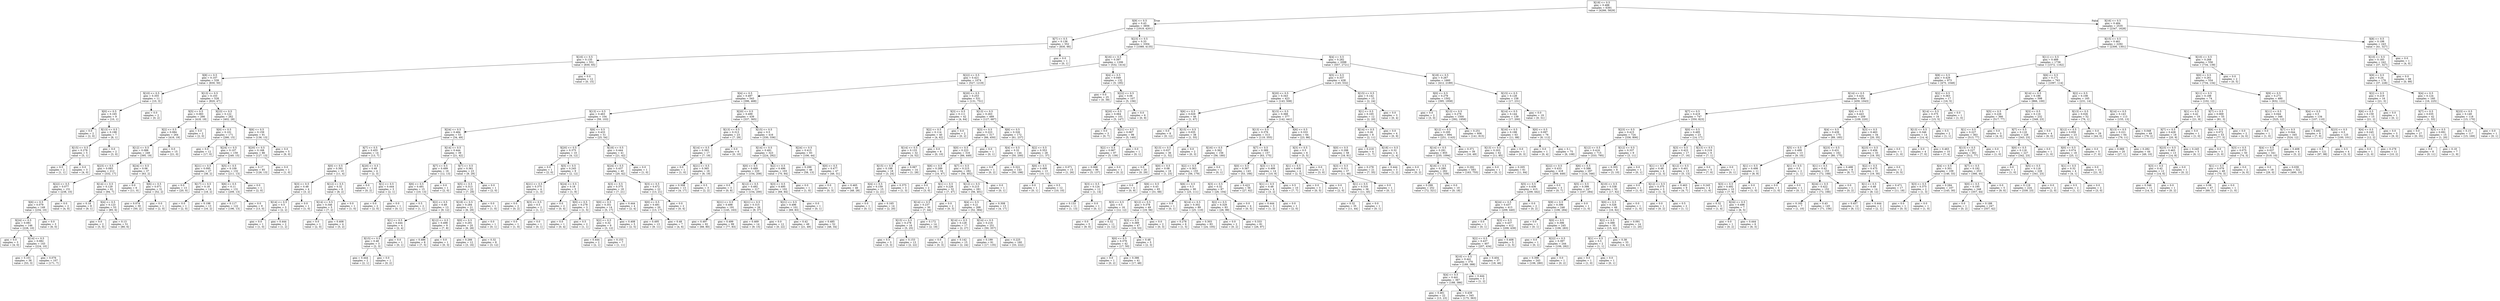 digraph Tree {
node [shape=box] ;
0 [label="X[19] <= 0.5\ngini = 0.488\nsamples = 6391\nvalue = [4266, 5829]"] ;
1 [label="X[9] <= 0.5\ngini = 0.43\nsamples = 3856\nvalue = [1919, 4201]"] ;
0 -> 1 [labeldistance=2.5, labelangle=45, headlabel="True"] ;
2 [label="X[7] <= 0.5\ngini = 0.136\nsamples = 552\nvalue = [830, 66]"] ;
1 -> 2 ;
3 [label="X[16] <= 0.5\ngini = 0.135\nsamples = 551\nvalue = [830, 65]"] ;
2 -> 3 ;
4 [label="X[8] <= 0.5\ngini = 0.107\nsamples = 539\nvalue = [830, 50]"] ;
3 -> 4 ;
5 [label="X[10] <= 0.5\ngini = 0.355\nsamples = 11\nvalue = [10, 3]"] ;
4 -> 5 ;
6 [label="X[0] <= 0.5\ngini = 0.165\nsamples = 9\nvalue = [10, 1]"] ;
5 -> 6 ;
7 [label="gini = 0.0\nsamples = 2\nvalue = [2, 0]"] ;
6 -> 7 ;
8 [label="X[13] <= 0.5\ngini = 0.198\nsamples = 7\nvalue = [8, 1]"] ;
6 -> 8 ;
9 [label="X[15] <= 0.5\ngini = 0.278\nsamples = 5\nvalue = [5, 1]"] ;
8 -> 9 ;
10 [label="gini = 0.5\nsamples = 2\nvalue = [1, 1]"] ;
9 -> 10 ;
11 [label="gini = 0.0\nsamples = 3\nvalue = [4, 0]"] ;
9 -> 11 ;
12 [label="gini = 0.0\nsamples = 2\nvalue = [3, 0]"] ;
8 -> 12 ;
13 [label="gini = 0.0\nsamples = 2\nvalue = [0, 2]"] ;
5 -> 13 ;
14 [label="X[13] <= 0.5\ngini = 0.103\nsamples = 528\nvalue = [820, 47]"] ;
4 -> 14 ;
15 [label="X[5] <= 0.5\ngini = 0.083\nsamples = 266\nvalue = [418, 19]"] ;
14 -> 15 ;
16 [label="X[2] <= 0.5\ngini = 0.084\nsamples = 264\nvalue = [416, 19]"] ;
15 -> 16 ;
17 [label="X[12] <= 0.5\ngini = 0.088\nsamples = 249\nvalue = [395, 19]"] ;
16 -> 17 ;
18 [label="X[23] <= 0.5\ngini = 0.093\nsamples = 212\nvalue = [332, 17]"] ;
17 -> 18 ;
19 [label="X[22] <= 0.5\ngini = 0.077\nsamples = 151\nvalue = [238, 10]"] ;
18 -> 19 ;
20 [label="X[6] <= 0.5\ngini = 0.079\nsamples = 149\nvalue = [234, 10]"] ;
19 -> 20 ;
21 [label="X[24] <= 0.5\ngini = 0.081\nsamples = 146\nvalue = [228, 10]"] ;
20 -> 21 ;
22 [label="gini = 0.0\nsamples = 3\nvalue = [4, 0]"] ;
21 -> 22 ;
23 [label="X[14] <= 0.5\ngini = 0.082\nsamples = 143\nvalue = [224, 10]"] ;
21 -> 23 ;
24 [label="gini = 0.101\nsamples = 36\nvalue = [53, 3]"] ;
23 -> 24 ;
25 [label="gini = 0.076\nsamples = 107\nvalue = [171, 7]"] ;
23 -> 25 ;
26 [label="gini = 0.0\nsamples = 3\nvalue = [6, 0]"] ;
20 -> 26 ;
27 [label="gini = 0.0\nsamples = 2\nvalue = [4, 0]"] ;
19 -> 27 ;
28 [label="X[14] <= 0.5\ngini = 0.129\nsamples = 61\nvalue = [94, 7]"] ;
18 -> 28 ;
29 [label="gini = 0.18\nsamples = 8\nvalue = [9, 1]"] ;
28 -> 29 ;
30 [label="X[4] <= 0.5\ngini = 0.123\nsamples = 53\nvalue = [85, 6]"] ;
28 -> 30 ;
31 [label="gini = 0.0\nsamples = 2\nvalue = [5, 0]"] ;
30 -> 31 ;
32 [label="gini = 0.13\nsamples = 51\nvalue = [80, 6]"] ;
30 -> 32 ;
33 [label="X[24] <= 0.5\ngini = 0.06\nsamples = 37\nvalue = [63, 2]"] ;
17 -> 33 ;
34 [label="gini = 0.0\nsamples = 6\nvalue = [11, 0]"] ;
33 -> 34 ;
35 [label="X[6] <= 0.5\ngini = 0.071\nsamples = 31\nvalue = [52, 2]"] ;
33 -> 35 ;
36 [label="gini = 0.074\nsamples = 30\nvalue = [50, 2]"] ;
35 -> 36 ;
37 [label="gini = 0.0\nsamples = 1\nvalue = [2, 0]"] ;
35 -> 37 ;
38 [label="gini = 0.0\nsamples = 15\nvalue = [21, 0]"] ;
16 -> 38 ;
39 [label="gini = 0.0\nsamples = 2\nvalue = [2, 0]"] ;
15 -> 39 ;
40 [label="X[23] <= 0.5\ngini = 0.122\nsamples = 262\nvalue = [402, 28]"] ;
14 -> 40 ;
41 [label="X[0] <= 0.5\ngini = 0.101\nsamples = 171\nvalue = [266, 15]"] ;
40 -> 41 ;
42 [label="gini = 0.0\nsamples = 12\nvalue = [17, 0]"] ;
41 -> 42 ;
43 [label="X[24] <= 0.5\ngini = 0.107\nsamples = 159\nvalue = [249, 15]"] ;
41 -> 43 ;
44 [label="X[21] <= 0.5\ngini = 0.095\nsamples = 27\nvalue = [38, 2]"] ;
43 -> 44 ;
45 [label="gini = 0.0\nsamples = 13\nvalue = [20, 0]"] ;
44 -> 45 ;
46 [label="X[17] <= 0.5\ngini = 0.18\nsamples = 14\nvalue = [18, 2]"] ;
44 -> 46 ;
47 [label="gini = 0.0\nsamples = 1\nvalue = [2, 0]"] ;
46 -> 47 ;
48 [label="gini = 0.198\nsamples = 13\nvalue = [16, 2]"] ;
46 -> 48 ;
49 [label="X[5] <= 0.5\ngini = 0.109\nsamples = 132\nvalue = [211, 13]"] ;
43 -> 49 ;
50 [label="X[6] <= 0.5\ngini = 0.11\nsamples = 131\nvalue = [209, 13]"] ;
49 -> 50 ;
51 [label="gini = 0.117\nsamples = 122\nvalue = [196, 13]"] ;
50 -> 51 ;
52 [label="gini = 0.0\nsamples = 9\nvalue = [13, 0]"] ;
50 -> 52 ;
53 [label="gini = 0.0\nsamples = 1\nvalue = [2, 0]"] ;
49 -> 53 ;
54 [label="X[6] <= 0.5\ngini = 0.159\nsamples = 91\nvalue = [136, 13]"] ;
40 -> 54 ;
55 [label="X[20] <= 0.5\ngini = 0.168\nsamples = 86\nvalue = [127, 13]"] ;
54 -> 55 ;
56 [label="gini = 0.17\nsamples = 85\nvalue = [126, 13]"] ;
55 -> 56 ;
57 [label="gini = 0.0\nsamples = 1\nvalue = [1, 0]"] ;
55 -> 57 ;
58 [label="gini = 0.0\nsamples = 5\nvalue = [9, 0]"] ;
54 -> 58 ;
59 [label="gini = 0.0\nsamples = 12\nvalue = [0, 15]"] ;
3 -> 59 ;
60 [label="gini = 0.0\nsamples = 1\nvalue = [0, 1]"] ;
2 -> 60 ;
61 [label="X[23] <= 0.5\ngini = 0.33\nsamples = 3304\nvalue = [1089, 4135]"] ;
1 -> 61 ;
62 [label="X[16] <= 0.5\ngini = 0.397\nsamples = 1206\nvalue = [532, 1414]"] ;
61 -> 62 ;
63 [label="X[22] <= 0.5\ngini = 0.421\nsamples = 1074\nvalue = [527, 1219]"] ;
62 -> 63 ;
64 [label="X[4] <= 0.5\ngini = 0.497\nsamples = 543\nvalue = [396, 468]"] ;
63 -> 64 ;
65 [label="X[13] <= 0.5\ngini = 0.463\nsamples = 104\nvalue = [59, 103]"] ;
64 -> 65 ;
66 [label="X[24] <= 0.5\ngini = 0.484\nsamples = 53\nvalue = [34, 49]"] ;
65 -> 66 ;
67 [label="X[7] <= 0.5\ngini = 0.455\nsamples = 14\nvalue = [13, 7]"] ;
66 -> 67 ;
68 [label="X[0] <= 0.5\ngini = 0.391\nsamples = 10\nvalue = [11, 4]"] ;
67 -> 68 ;
69 [label="X[3] <= 0.5\ngini = 0.48\nsamples = 4\nvalue = [3, 2]"] ;
68 -> 69 ;
70 [label="X[14] <= 0.5\ngini = 0.5\nsamples = 3\nvalue = [2, 2]"] ;
69 -> 70 ;
71 [label="gini = 0.0\nsamples = 1\nvalue = [1, 0]"] ;
70 -> 71 ;
72 [label="gini = 0.444\nsamples = 2\nvalue = [1, 2]"] ;
70 -> 72 ;
73 [label="gini = 0.0\nsamples = 1\nvalue = [1, 0]"] ;
69 -> 73 ;
74 [label="X[12] <= 0.5\ngini = 0.32\nsamples = 6\nvalue = [8, 2]"] ;
68 -> 74 ;
75 [label="X[14] <= 0.5\ngini = 0.346\nsamples = 5\nvalue = [7, 2]"] ;
74 -> 75 ;
76 [label="gini = 0.0\nsamples = 1\nvalue = [2, 0]"] ;
75 -> 76 ;
77 [label="gini = 0.408\nsamples = 4\nvalue = [5, 2]"] ;
75 -> 77 ;
78 [label="gini = 0.0\nsamples = 1\nvalue = [1, 0]"] ;
74 -> 78 ;
79 [label="X[20] <= 0.5\ngini = 0.48\nsamples = 4\nvalue = [2, 3]"] ;
67 -> 79 ;
80 [label="gini = 0.0\nsamples = 1\nvalue = [0, 2]"] ;
79 -> 80 ;
81 [label="X[1] <= 0.5\ngini = 0.444\nsamples = 3\nvalue = [2, 1]"] ;
79 -> 81 ;
82 [label="gini = 0.0\nsamples = 2\nvalue = [2, 0]"] ;
81 -> 82 ;
83 [label="gini = 0.0\nsamples = 1\nvalue = [0, 1]"] ;
81 -> 83 ;
84 [label="X[14] <= 0.5\ngini = 0.444\nsamples = 39\nvalue = [21, 42]"] ;
66 -> 84 ;
85 [label="X[7] <= 0.5\ngini = 0.499\nsamples = 16\nvalue = [12, 13]"] ;
84 -> 85 ;
86 [label="X[6] <= 0.5\ngini = 0.491\nsamples = 15\nvalue = [10, 13]"] ;
85 -> 86 ;
87 [label="gini = 0.5\nsamples = 2\nvalue = [1, 1]"] ;
86 -> 87 ;
88 [label="X[2] <= 0.5\ngini = 0.49\nsamples = 13\nvalue = [9, 12]"] ;
86 -> 88 ;
89 [label="X[1] <= 0.5\ngini = 0.444\nsamples = 4\nvalue = [2, 4]"] ;
88 -> 89 ;
90 [label="X[15] <= 0.5\ngini = 0.48\nsamples = 3\nvalue = [2, 3]"] ;
89 -> 90 ;
91 [label="gini = 0.444\nsamples = 2\nvalue = [2, 1]"] ;
90 -> 91 ;
92 [label="gini = 0.0\nsamples = 1\nvalue = [0, 2]"] ;
90 -> 92 ;
93 [label="gini = 0.0\nsamples = 1\nvalue = [0, 1]"] ;
89 -> 93 ;
94 [label="X[12] <= 0.5\ngini = 0.498\nsamples = 9\nvalue = [7, 8]"] ;
88 -> 94 ;
95 [label="gini = 0.486\nsamples = 8\nvalue = [7, 5]"] ;
94 -> 95 ;
96 [label="gini = 0.0\nsamples = 1\nvalue = [0, 3]"] ;
94 -> 96 ;
97 [label="gini = 0.0\nsamples = 1\nvalue = [2, 0]"] ;
85 -> 97 ;
98 [label="X[7] <= 0.5\ngini = 0.361\nsamples = 23\nvalue = [9, 29]"] ;
84 -> 98 ;
99 [label="X[5] <= 0.5\ngini = 0.313\nsamples = 22\nvalue = [7, 29]"] ;
98 -> 99 ;
100 [label="X[18] <= 0.5\ngini = 0.284\nsamples = 21\nvalue = [6, 29]"] ;
99 -> 100 ;
101 [label="X[0] <= 0.5\ngini = 0.291\nsamples = 20\nvalue = [6, 28]"] ;
100 -> 101 ;
102 [label="gini = 0.266\nsamples = 12\nvalue = [3, 16]"] ;
101 -> 102 ;
103 [label="gini = 0.32\nsamples = 8\nvalue = [3, 12]"] ;
101 -> 103 ;
104 [label="gini = 0.0\nsamples = 1\nvalue = [0, 1]"] ;
100 -> 104 ;
105 [label="gini = 0.0\nsamples = 1\nvalue = [1, 0]"] ;
99 -> 105 ;
106 [label="gini = 0.0\nsamples = 1\nvalue = [2, 0]"] ;
98 -> 106 ;
107 [label="X[6] <= 0.5\ngini = 0.433\nsamples = 51\nvalue = [25, 54]"] ;
65 -> 107 ;
108 [label="X[20] <= 0.5\ngini = 0.375\nsamples = 10\nvalue = [4, 12]"] ;
107 -> 108 ;
109 [label="gini = 0.0\nsamples = 1\nvalue = [2, 0]"] ;
108 -> 109 ;
110 [label="X[5] <= 0.5\ngini = 0.245\nsamples = 9\nvalue = [2, 12]"] ;
108 -> 110 ;
111 [label="X[21] <= 0.5\ngini = 0.375\nsamples = 4\nvalue = [1, 3]"] ;
110 -> 111 ;
112 [label="gini = 0.0\nsamples = 2\nvalue = [0, 2]"] ;
111 -> 112 ;
113 [label="X[3] <= 0.5\ngini = 0.5\nsamples = 2\nvalue = [1, 1]"] ;
111 -> 113 ;
114 [label="gini = 0.0\nsamples = 1\nvalue = [1, 0]"] ;
113 -> 114 ;
115 [label="gini = 0.0\nsamples = 1\nvalue = [0, 1]"] ;
113 -> 115 ;
116 [label="X[24] <= 0.5\ngini = 0.18\nsamples = 5\nvalue = [1, 9]"] ;
110 -> 116 ;
117 [label="gini = 0.0\nsamples = 2\nvalue = [0, 4]"] ;
116 -> 117 ;
118 [label="X[0] <= 0.5\ngini = 0.278\nsamples = 3\nvalue = [1, 5]"] ;
116 -> 118 ;
119 [label="gini = 0.0\nsamples = 1\nvalue = [0, 4]"] ;
118 -> 119 ;
120 [label="gini = 0.5\nsamples = 2\nvalue = [1, 1]"] ;
118 -> 120 ;
121 [label="X[18] <= 0.5\ngini = 0.444\nsamples = 41\nvalue = [21, 42]"] ;
107 -> 121 ;
122 [label="X[24] <= 0.5\ngini = 0.437\nsamples = 40\nvalue = [20, 42]"] ;
121 -> 122 ;
123 [label="X[3] <= 0.5\ngini = 0.375\nsamples = 18\nvalue = [7, 21]"] ;
122 -> 123 ;
124 [label="X[0] <= 0.5\ngini = 0.351\nsamples = 14\nvalue = [5, 17]"] ;
123 -> 124 ;
125 [label="X[2] <= 0.5\ngini = 0.32\nsamples = 9\nvalue = [3, 12]"] ;
124 -> 125 ;
126 [label="gini = 0.444\nsamples = 2\nvalue = [2, 1]"] ;
125 -> 126 ;
127 [label="gini = 0.153\nsamples = 7\nvalue = [1, 11]"] ;
125 -> 127 ;
128 [label="gini = 0.408\nsamples = 5\nvalue = [2, 5]"] ;
124 -> 128 ;
129 [label="gini = 0.444\nsamples = 4\nvalue = [2, 4]"] ;
123 -> 129 ;
130 [label="X[3] <= 0.5\ngini = 0.472\nsamples = 22\nvalue = [13, 21]"] ;
122 -> 130 ;
131 [label="X[0] <= 0.5\ngini = 0.491\nsamples = 20\nvalue = [13, 17]"] ;
130 -> 131 ;
132 [label="gini = 0.495\nsamples = 13\nvalue = [9, 11]"] ;
131 -> 132 ;
133 [label="gini = 0.48\nsamples = 7\nvalue = [4, 6]"] ;
131 -> 133 ;
134 [label="gini = 0.0\nsamples = 2\nvalue = [0, 4]"] ;
130 -> 134 ;
135 [label="gini = 0.0\nsamples = 1\nvalue = [1, 0]"] ;
121 -> 135 ;
136 [label="X[20] <= 0.5\ngini = 0.499\nsamples = 439\nvalue = [337, 365]"] ;
64 -> 136 ;
137 [label="X[13] <= 0.5\ngini = 0.313\nsamples = 23\nvalue = [7, 29]"] ;
136 -> 137 ;
138 [label="X[14] <= 0.5\ngini = 0.393\nsamples = 17\nvalue = [7, 19]"] ;
137 -> 138 ;
139 [label="gini = 0.0\nsamples = 1\nvalue = [1, 0]"] ;
138 -> 139 ;
140 [label="X[21] <= 0.5\ngini = 0.365\nsamples = 16\nvalue = [6, 19]"] ;
138 -> 140 ;
141 [label="gini = 0.308\nsamples = 13\nvalue = [4, 17]"] ;
140 -> 141 ;
142 [label="gini = 0.5\nsamples = 3\nvalue = [2, 2]"] ;
140 -> 142 ;
143 [label="gini = 0.0\nsamples = 6\nvalue = [0, 10]"] ;
137 -> 143 ;
144 [label="X[15] <= 0.5\ngini = 0.5\nsamples = 416\nvalue = [330, 336]"] ;
136 -> 144 ;
145 [label="X[14] <= 0.5\ngini = 0.491\nsamples = 323\nvalue = [224, 292]"] ;
144 -> 145 ;
146 [label="X[0] <= 0.5\ngini = 0.489\nsamples = 220\nvalue = [154, 208]"] ;
145 -> 146 ;
147 [label="gini = 0.0\nsamples = 3\nvalue = [0, 8]"] ;
146 -> 147 ;
148 [label="X[12] <= 0.5\ngini = 0.492\nsamples = 217\nvalue = [154, 200]"] ;
146 -> 148 ;
149 [label="X[21] <= 0.5\ngini = 0.498\nsamples = 191\nvalue = [145, 163]"] ;
148 -> 149 ;
150 [label="gini = 0.497\nsamples = 92\nvalue = [68, 80]"] ;
149 -> 150 ;
151 [label="gini = 0.499\nsamples = 99\nvalue = [77, 83]"] ;
149 -> 151 ;
152 [label="X[21] <= 0.5\ngini = 0.315\nsamples = 26\nvalue = [9, 37]"] ;
148 -> 152 ;
153 [label="gini = 0.469\nsamples = 14\nvalue = [9, 15]"] ;
152 -> 153 ;
154 [label="gini = 0.0\nsamples = 12\nvalue = [0, 22]"] ;
152 -> 154 ;
155 [label="X[2] <= 0.5\ngini = 0.496\nsamples = 103\nvalue = [70, 84]"] ;
145 -> 155 ;
156 [label="X[3] <= 0.5\ngini = 0.495\nsamples = 102\nvalue = [69, 84]"] ;
155 -> 156 ;
157 [label="X[21] <= 0.5\ngini = 0.496\nsamples = 101\nvalue = [69, 83]"] ;
156 -> 157 ;
158 [label="gini = 0.42\nsamples = 49\nvalue = [21, 49]"] ;
157 -> 158 ;
159 [label="gini = 0.485\nsamples = 52\nvalue = [48, 34]"] ;
157 -> 159 ;
160 [label="gini = 0.0\nsamples = 1\nvalue = [0, 1]"] ;
156 -> 160 ;
161 [label="gini = 0.0\nsamples = 1\nvalue = [1, 0]"] ;
155 -> 161 ;
162 [label="X[24] <= 0.5\ngini = 0.415\nsamples = 93\nvalue = [106, 44]"] ;
144 -> 162 ;
163 [label="gini = 0.299\nsamples = 46\nvalue = [58, 13]"] ;
162 -> 163 ;
164 [label="X[0] <= 0.5\ngini = 0.477\nsamples = 47\nvalue = [48, 31]"] ;
162 -> 164 ;
165 [label="gini = 0.0\nsamples = 1\nvalue = [0, 3]"] ;
164 -> 165 ;
166 [label="gini = 0.465\nsamples = 46\nvalue = [48, 28]"] ;
164 -> 166 ;
167 [label="X[20] <= 0.5\ngini = 0.253\nsamples = 531\nvalue = [131, 751]"] ;
63 -> 167 ;
168 [label="X[3] <= 0.5\ngini = 0.111\nsamples = 42\nvalue = [4, 64]"] ;
167 -> 168 ;
169 [label="X[2] <= 0.5\ngini = 0.114\nsamples = 40\nvalue = [4, 62]"] ;
168 -> 169 ;
170 [label="X[14] <= 0.5\ngini = 0.133\nsamples = 32\nvalue = [4, 52]"] ;
169 -> 170 ;
171 [label="X[15] <= 0.5\ngini = 0.198\nsamples = 18\nvalue = [3, 24]"] ;
170 -> 171 ;
172 [label="X[4] <= 0.5\ngini = 0.159\nsamples = 15\nvalue = [2, 21]"] ;
171 -> 172 ;
173 [label="gini = 0.0\nsamples = 1\nvalue = [0, 1]"] ;
172 -> 173 ;
174 [label="gini = 0.165\nsamples = 14\nvalue = [2, 20]"] ;
172 -> 174 ;
175 [label="gini = 0.375\nsamples = 3\nvalue = [1, 3]"] ;
171 -> 175 ;
176 [label="gini = 0.067\nsamples = 14\nvalue = [1, 28]"] ;
170 -> 176 ;
177 [label="gini = 0.0\nsamples = 8\nvalue = [0, 10]"] ;
169 -> 177 ;
178 [label="gini = 0.0\nsamples = 2\nvalue = [0, 2]"] ;
168 -> 178 ;
179 [label="X[13] <= 0.5\ngini = 0.263\nsamples = 489\nvalue = [127, 687]"] ;
167 -> 179 ;
180 [label="X[3] <= 0.5\ngini = 0.223\nsamples = 317\nvalue = [66, 450]"] ;
179 -> 180 ;
181 [label="X[0] <= 0.5\ngini = 0.223\nsamples = 316\nvalue = [66, 449]"] ;
180 -> 181 ;
182 [label="X[6] <= 0.5\ngini = 0.289\nsamples = 34\nvalue = [10, 47]"] ;
181 -> 182 ;
183 [label="gini = 0.0\nsamples = 2\nvalue = [3, 0]"] ;
182 -> 183 ;
184 [label="X[1] <= 0.5\ngini = 0.226\nsamples = 32\nvalue = [7, 47]"] ;
182 -> 184 ;
185 [label="X[14] <= 0.5\ngini = 0.237\nsamples = 30\nvalue = [7, 44]"] ;
184 -> 185 ;
186 [label="X[15] <= 0.5\ngini = 0.278\nsamples = 16\nvalue = [5, 25]"] ;
185 -> 186 ;
187 [label="gini = 0.5\nsamples = 3\nvalue = [3, 3]"] ;
186 -> 187 ;
188 [label="gini = 0.153\nsamples = 13\nvalue = [2, 22]"] ;
186 -> 188 ;
189 [label="gini = 0.172\nsamples = 14\nvalue = [2, 19]"] ;
185 -> 189 ;
190 [label="gini = 0.0\nsamples = 2\nvalue = [0, 3]"] ;
184 -> 190 ;
191 [label="X[7] <= 0.5\ngini = 0.215\nsamples = 282\nvalue = [56, 402]"] ;
181 -> 191 ;
192 [label="X[12] <= 0.5\ngini = 0.215\nsamples = 281\nvalue = [56, 401]"] ;
191 -> 192 ;
193 [label="X[4] <= 0.5\ngini = 0.21\nsamples = 268\nvalue = [52, 384]"] ;
192 -> 193 ;
194 [label="X[14] <= 0.5\ngini = 0.128\nsamples = 17\nvalue = [2, 27]"] ;
193 -> 194 ;
195 [label="gini = 0.0\nsamples = 2\nvalue = [0, 3]"] ;
194 -> 195 ;
196 [label="gini = 0.142\nsamples = 15\nvalue = [2, 24]"] ;
194 -> 196 ;
197 [label="X[14] <= 0.5\ngini = 0.216\nsamples = 251\nvalue = [50, 357]"] ;
193 -> 197 ;
198 [label="gini = 0.199\nsamples = 91\nvalue = [17, 135]"] ;
197 -> 198 ;
199 [label="gini = 0.225\nsamples = 160\nvalue = [33, 222]"] ;
197 -> 199 ;
200 [label="gini = 0.308\nsamples = 13\nvalue = [4, 17]"] ;
192 -> 200 ;
201 [label="gini = 0.0\nsamples = 1\nvalue = [0, 1]"] ;
191 -> 201 ;
202 [label="gini = 0.0\nsamples = 1\nvalue = [0, 1]"] ;
180 -> 202 ;
203 [label="X[6] <= 0.5\ngini = 0.326\nsamples = 172\nvalue = [61, 237]"] ;
179 -> 203 ;
204 [label="X[4] <= 0.5\ngini = 0.32\nsamples = 144\nvalue = [50, 200]"] ;
203 -> 204 ;
205 [label="gini = 0.0\nsamples = 1\nvalue = [0, 2]"] ;
204 -> 205 ;
206 [label="gini = 0.322\nsamples = 143\nvalue = [50, 198]"] ;
204 -> 206 ;
207 [label="X[2] <= 0.5\ngini = 0.353\nsamples = 28\nvalue = [11, 37]"] ;
203 -> 207 ;
208 [label="X[0] <= 0.5\ngini = 0.499\nsamples = 13\nvalue = [10, 11]"] ;
207 -> 208 ;
209 [label="gini = 0.0\nsamples = 1\nvalue = [0, 1]"] ;
208 -> 209 ;
210 [label="gini = 0.5\nsamples = 12\nvalue = [10, 10]"] ;
208 -> 210 ;
211 [label="gini = 0.071\nsamples = 15\nvalue = [1, 26]"] ;
207 -> 211 ;
212 [label="X[4] <= 0.5\ngini = 0.049\nsamples = 132\nvalue = [5, 195]"] ;
62 -> 212 ;
213 [label="gini = 0.0\nsamples = 25\nvalue = [0, 39]"] ;
212 -> 213 ;
214 [label="X[22] <= 0.5\ngini = 0.06\nsamples = 107\nvalue = [5, 156]"] ;
212 -> 214 ;
215 [label="X[20] <= 0.5\ngini = 0.064\nsamples = 101\nvalue = [5, 147]"] ;
214 -> 215 ;
216 [label="gini = 0.0\nsamples = 3\nvalue = [0, 7]"] ;
215 -> 216 ;
217 [label="X[21] <= 0.5\ngini = 0.067\nsamples = 98\nvalue = [5, 140]"] ;
215 -> 217 ;
218 [label="X[2] <= 0.5\ngini = 0.067\nsamples = 97\nvalue = [5, 139]"] ;
217 -> 218 ;
219 [label="gini = 0.068\nsamples = 96\nvalue = [5, 137]"] ;
218 -> 219 ;
220 [label="gini = 0.0\nsamples = 1\nvalue = [0, 2]"] ;
218 -> 220 ;
221 [label="gini = 0.0\nsamples = 1\nvalue = [0, 1]"] ;
217 -> 221 ;
222 [label="gini = 0.0\nsamples = 6\nvalue = [0, 9]"] ;
214 -> 222 ;
223 [label="X[4] <= 0.5\ngini = 0.282\nsamples = 2098\nvalue = [557, 2721]"] ;
61 -> 223 ;
224 [label="X[5] <= 0.5\ngini = 0.337\nsamples = 438\nvalue = [145, 532]"] ;
223 -> 224 ;
225 [label="X[20] <= 0.5\ngini = 0.343\nsamples = 423\nvalue = [143, 508]"] ;
224 -> 225 ;
226 [label="X[6] <= 0.5\ngini = 0.029\nsamples = 46\nvalue = [1, 67]"] ;
225 -> 226 ;
227 [label="gini = 0.0\nsamples = 8\nvalue = [0, 12]"] ;
226 -> 227 ;
228 [label="X[15] <= 0.5\ngini = 0.035\nsamples = 38\nvalue = [1, 55]"] ;
226 -> 228 ;
229 [label="X[13] <= 0.5\ngini = 0.037\nsamples = 36\nvalue = [1, 52]"] ;
228 -> 229 ;
230 [label="gini = 0.0\nsamples = 20\nvalue = [0, 29]"] ;
229 -> 230 ;
231 [label="X[0] <= 0.5\ngini = 0.08\nsamples = 16\nvalue = [1, 23]"] ;
229 -> 231 ;
232 [label="X[3] <= 0.5\ngini = 0.124\nsamples = 12\nvalue = [1, 14]"] ;
231 -> 232 ;
233 [label="gini = 0.133\nsamples = 11\nvalue = [1, 13]"] ;
232 -> 233 ;
234 [label="gini = 0.0\nsamples = 1\nvalue = [0, 1]"] ;
232 -> 234 ;
235 [label="gini = 0.0\nsamples = 4\nvalue = [0, 9]"] ;
231 -> 235 ;
236 [label="gini = 0.0\nsamples = 2\nvalue = [0, 3]"] ;
228 -> 236 ;
237 [label="X[15] <= 0.5\ngini = 0.368\nsamples = 377\nvalue = [142, 441]"] ;
225 -> 237 ;
238 [label="X[13] <= 0.5\ngini = 0.376\nsamples = 313\nvalue = [119, 355]"] ;
237 -> 238 ;
239 [label="X[16] <= 0.5\ngini = 0.362\nsamples = 156\nvalue = [56, 180]"] ;
238 -> 239 ;
240 [label="X[2] <= 0.5\ngini = 0.363\nsamples = 155\nvalue = [56, 179]"] ;
239 -> 240 ;
241 [label="X[6] <= 0.5\ngini = 0.43\nsamples = 65\nvalue = [31, 68]"] ;
240 -> 241 ;
242 [label="X[3] <= 0.5\ngini = 0.5\nsamples = 16\nvalue = [12, 12]"] ;
241 -> 242 ;
243 [label="gini = 0.0\nsamples = 5\nvalue = [9, 0]"] ;
242 -> 243 ;
244 [label="gini = 0.32\nsamples = 11\nvalue = [3, 12]"] ;
242 -> 244 ;
245 [label="X[12] <= 0.5\ngini = 0.378\nsamples = 49\nvalue = [19, 56]"] ;
241 -> 245 ;
246 [label="X[3] <= 0.5\ngini = 0.389\nsamples = 47\nvalue = [19, 53]"] ;
245 -> 246 ;
247 [label="X[0] <= 0.5\ngini = 0.379\nsamples = 42\nvalue = [17, 50]"] ;
246 -> 247 ;
248 [label="gini = 0.0\nsamples = 1\nvalue = [0, 2]"] ;
247 -> 248 ;
249 [label="gini = 0.386\nsamples = 41\nvalue = [17, 48]"] ;
247 -> 249 ;
250 [label="gini = 0.48\nsamples = 5\nvalue = [2, 3]"] ;
246 -> 250 ;
251 [label="gini = 0.0\nsamples = 2\nvalue = [0, 3]"] ;
245 -> 251 ;
252 [label="X[6] <= 0.5\ngini = 0.3\nsamples = 90\nvalue = [25, 111]"] ;
240 -> 252 ;
253 [label="gini = 0.0\nsamples = 1\nvalue = [0, 1]"] ;
252 -> 253 ;
254 [label="X[14] <= 0.5\ngini = 0.302\nsamples = 89\nvalue = [25, 110]"] ;
252 -> 254 ;
255 [label="gini = 0.278\nsamples = 6\nvalue = [1, 5]"] ;
254 -> 255 ;
256 [label="gini = 0.303\nsamples = 83\nvalue = [24, 105]"] ;
254 -> 256 ;
257 [label="gini = 0.0\nsamples = 1\nvalue = [0, 1]"] ;
239 -> 257 ;
258 [label="X[7] <= 0.5\ngini = 0.389\nsamples = 157\nvalue = [63, 175]"] ;
238 -> 258 ;
259 [label="X[0] <= 0.5\ngini = 0.367\nsamples = 143\nvalue = [53, 166]"] ;
258 -> 259 ;
260 [label="X[3] <= 0.5\ngini = 0.32\nsamples = 87\nvalue = [26, 104]"] ;
259 -> 260 ;
261 [label="X[2] <= 0.5\ngini = 0.329\nsamples = 83\nvalue = [26, 99]"] ;
260 -> 261 ;
262 [label="gini = 0.0\nsamples = 2\nvalue = [0, 2]"] ;
261 -> 262 ;
263 [label="gini = 0.333\nsamples = 81\nvalue = [26, 97]"] ;
261 -> 263 ;
264 [label="gini = 0.0\nsamples = 4\nvalue = [0, 5]"] ;
260 -> 264 ;
265 [label="gini = 0.423\nsamples = 56\nvalue = [27, 62]"] ;
259 -> 265 ;
266 [label="X[3] <= 0.5\ngini = 0.499\nsamples = 14\nvalue = [10, 9]"] ;
258 -> 266 ;
267 [label="X[1] <= 0.5\ngini = 0.48\nsamples = 4\nvalue = [3, 2]"] ;
266 -> 267 ;
268 [label="gini = 0.444\nsamples = 3\nvalue = [1, 2]"] ;
267 -> 268 ;
269 [label="gini = 0.0\nsamples = 1\nvalue = [2, 0]"] ;
267 -> 269 ;
270 [label="gini = 0.5\nsamples = 10\nvalue = [7, 7]"] ;
266 -> 270 ;
271 [label="X[6] <= 0.5\ngini = 0.333\nsamples = 64\nvalue = [23, 86]"] ;
237 -> 271 ;
272 [label="X[3] <= 0.5\ngini = 0.5\nsamples = 6\nvalue = [5, 5]"] ;
271 -> 272 ;
273 [label="X[1] <= 0.5\ngini = 0.408\nsamples = 4\nvalue = [2, 5]"] ;
272 -> 273 ;
274 [label="gini = 0.0\nsamples = 3\nvalue = [0, 5]"] ;
273 -> 274 ;
275 [label="gini = 0.0\nsamples = 1\nvalue = [2, 0]"] ;
273 -> 275 ;
276 [label="gini = 0.0\nsamples = 2\nvalue = [3, 0]"] ;
272 -> 276 ;
277 [label="X[0] <= 0.5\ngini = 0.298\nsamples = 58\nvalue = [18, 81]"] ;
271 -> 277 ;
278 [label="X[3] <= 0.5\ngini = 0.311\nsamples = 37\nvalue = [11, 46]"] ;
277 -> 278 ;
279 [label="X[1] <= 0.5\ngini = 0.316\nsamples = 36\nvalue = [11, 45]"] ;
278 -> 279 ;
280 [label="gini = 0.32\nsamples = 35\nvalue = [11, 44]"] ;
279 -> 280 ;
281 [label="gini = 0.0\nsamples = 1\nvalue = [0, 1]"] ;
279 -> 281 ;
282 [label="gini = 0.0\nsamples = 1\nvalue = [0, 1]"] ;
278 -> 282 ;
283 [label="gini = 0.278\nsamples = 21\nvalue = [7, 35]"] ;
277 -> 283 ;
284 [label="X[15] <= 0.5\ngini = 0.142\nsamples = 15\nvalue = [2, 24]"] ;
224 -> 284 ;
285 [label="X[1] <= 0.5\ngini = 0.165\nsamples = 12\nvalue = [2, 20]"] ;
284 -> 285 ;
286 [label="X[14] <= 0.5\ngini = 0.26\nsamples = 8\nvalue = [2, 11]"] ;
285 -> 286 ;
287 [label="gini = 0.219\nsamples = 4\nvalue = [1, 7]"] ;
286 -> 287 ;
288 [label="X[18] <= 0.5\ngini = 0.32\nsamples = 4\nvalue = [1, 4]"] ;
286 -> 288 ;
289 [label="gini = 0.444\nsamples = 3\nvalue = [1, 2]"] ;
288 -> 289 ;
290 [label="gini = 0.0\nsamples = 1\nvalue = [0, 2]"] ;
288 -> 290 ;
291 [label="gini = 0.0\nsamples = 4\nvalue = [0, 9]"] ;
285 -> 291 ;
292 [label="gini = 0.0\nsamples = 3\nvalue = [0, 4]"] ;
284 -> 292 ;
293 [label="X[18] <= 0.5\ngini = 0.267\nsamples = 1660\nvalue = [412, 2189]"] ;
223 -> 293 ;
294 [label="X[0] <= 0.5\ngini = 0.279\nsamples = 1502\nvalue = [395, 1958]"] ;
293 -> 294 ;
295 [label="gini = 0.0\nsamples = 2\nvalue = [3, 0]"] ;
294 -> 295 ;
296 [label="X[13] <= 0.5\ngini = 0.278\nsamples = 1500\nvalue = [392, 1958]"] ;
294 -> 296 ;
297 [label="X[12] <= 0.5\ngini = 0.295\nsamples = 894\nvalue = [251, 1143]"] ;
296 -> 297 ;
298 [label="X[14] <= 0.5\ngini = 0.291\nsamples = 855\nvalue = [235, 1094]"] ;
297 -> 298 ;
299 [label="X[16] <= 0.5\ngini = 0.289\nsamples = 262\nvalue = [72, 339]"] ;
298 -> 299 ;
300 [label="gini = 0.299\nsamples = 252\nvalue = [72, 321]"] ;
299 -> 300 ;
301 [label="gini = 0.0\nsamples = 10\nvalue = [0, 18]"] ;
299 -> 301 ;
302 [label="gini = 0.292\nsamples = 593\nvalue = [163, 755]"] ;
298 -> 302 ;
303 [label="gini = 0.371\nsamples = 39\nvalue = [16, 49]"] ;
297 -> 303 ;
304 [label="gini = 0.251\nsamples = 606\nvalue = [141, 815]"] ;
296 -> 304 ;
305 [label="X[15] <= 0.5\ngini = 0.128\nsamples = 158\nvalue = [17, 231]"] ;
293 -> 305 ;
306 [label="X[14] <= 0.5\ngini = 0.144\nsamples = 139\nvalue = [17, 200]"] ;
305 -> 306 ;
307 [label="X[16] <= 0.5\ngini = 0.198\nsamples = 63\nvalue = [11, 88]"] ;
306 -> 307 ;
308 [label="X[13] <= 0.5\ngini = 0.203\nsamples = 62\nvalue = [11, 85]"] ;
307 -> 308 ;
309 [label="gini = 0.0\nsamples = 1\nvalue = [0, 1]"] ;
308 -> 309 ;
310 [label="gini = 0.205\nsamples = 61\nvalue = [11, 84]"] ;
308 -> 310 ;
311 [label="gini = 0.0\nsamples = 1\nvalue = [0, 3]"] ;
307 -> 311 ;
312 [label="X[0] <= 0.5\ngini = 0.097\nsamples = 76\nvalue = [6, 112]"] ;
306 -> 312 ;
313 [label="gini = 0.0\nsamples = 1\nvalue = [0, 4]"] ;
312 -> 313 ;
314 [label="gini = 0.1\nsamples = 75\nvalue = [6, 108]"] ;
312 -> 314 ;
315 [label="gini = 0.0\nsamples = 19\nvalue = [0, 31]"] ;
305 -> 315 ;
316 [label="X[16] <= 0.5\ngini = 0.484\nsamples = 2535\nvalue = [2347, 1628]"] ;
0 -> 316 [labeldistance=2.5, labelangle=-45, headlabel="False"] ;
317 [label="X[15] <= 0.5\ngini = 0.461\nsamples = 2292\nvalue = [2306, 1301]"] ;
316 -> 317 ;
318 [label="X[11] <= 0.5\ngini = 0.489\nsamples = 1736\nvalue = [1572, 1162]"] ;
317 -> 318 ;
319 [label="X[8] <= 0.5\ngini = 0.429\nsamples = 973\nvalue = [475, 1048]"] ;
318 -> 319 ;
320 [label="X[14] <= 0.5\ngini = 0.424\nsamples = 956\nvalue = [459, 1043]"] ;
319 -> 320 ;
321 [label="X[7] <= 0.5\ngini = 0.419\nsamples = 747\nvalue = [350, 823]"] ;
320 -> 321 ;
322 [label="X[23] <= 0.5\ngini = 0.415\nsamples = 724\nvalue = [336, 806]"] ;
321 -> 322 ;
323 [label="X[12] <= 0.5\ngini = 0.416\nsamples = 715\nvalue = [333, 795]"] ;
322 -> 323 ;
324 [label="X[22] <= 0.5\ngini = 0.433\nsamples = 418\nvalue = [209, 449]"] ;
323 -> 324 ;
325 [label="X[5] <= 0.5\ngini = 0.436\nsamples = 415\nvalue = [209, 442]"] ;
324 -> 325 ;
326 [label="X[24] <= 0.5\ngini = 0.437\nsamples = 413\nvalue = [209, 440]"] ;
325 -> 326 ;
327 [label="gini = 0.0\nsamples = 1\nvalue = [0, 1]"] ;
326 -> 327 ;
328 [label="X[3] <= 0.5\ngini = 0.437\nsamples = 412\nvalue = [209, 439]"] ;
326 -> 328 ;
329 [label="X[2] <= 0.5\ngini = 0.437\nsamples = 407\nvalue = [207, 434]"] ;
328 -> 329 ;
330 [label="X[10] <= 0.5\ngini = 0.441\nsamples = 370\nvalue = [189, 388]"] ;
329 -> 330 ;
331 [label="X[4] <= 0.5\ngini = 0.441\nsamples = 367\nvalue = [188, 386]"] ;
330 -> 331 ;
332 [label="gini = 0.461\nsamples = 22\nvalue = [13, 23]"] ;
331 -> 332 ;
333 [label="gini = 0.439\nsamples = 345\nvalue = [175, 363]"] ;
331 -> 333 ;
334 [label="gini = 0.444\nsamples = 3\nvalue = [1, 2]"] ;
330 -> 334 ;
335 [label="gini = 0.404\nsamples = 37\nvalue = [18, 46]"] ;
329 -> 335 ;
336 [label="gini = 0.408\nsamples = 5\nvalue = [2, 5]"] ;
328 -> 336 ;
337 [label="gini = 0.0\nsamples = 2\nvalue = [0, 2]"] ;
325 -> 337 ;
338 [label="gini = 0.0\nsamples = 3\nvalue = [0, 7]"] ;
324 -> 338 ;
339 [label="X[6] <= 0.5\ngini = 0.388\nsamples = 297\nvalue = [124, 346]"] ;
323 -> 339 ;
340 [label="X[5] <= 0.5\ngini = 0.398\nsamples = 247\nvalue = [107, 284]"] ;
339 -> 340 ;
341 [label="X[9] <= 0.5\ngini = 0.396\nsamples = 246\nvalue = [106, 284]"] ;
340 -> 341 ;
342 [label="gini = 0.0\nsamples = 1\nvalue = [0, 1]"] ;
341 -> 342 ;
343 [label="X[0] <= 0.5\ngini = 0.396\nsamples = 245\nvalue = [106, 283]"] ;
341 -> 343 ;
344 [label="gini = 0.0\nsamples = 1\nvalue = [0, 1]"] ;
343 -> 344 ;
345 [label="X[22] <= 0.5\ngini = 0.397\nsamples = 244\nvalue = [106, 282]"] ;
343 -> 345 ;
346 [label="gini = 0.398\nsamples = 243\nvalue = [106, 280]"] ;
345 -> 346 ;
347 [label="gini = 0.0\nsamples = 1\nvalue = [0, 2]"] ;
345 -> 347 ;
348 [label="gini = 0.0\nsamples = 1\nvalue = [1, 0]"] ;
340 -> 348 ;
349 [label="X[10] <= 0.5\ngini = 0.338\nsamples = 50\nvalue = [17, 62]"] ;
339 -> 349 ;
350 [label="X[0] <= 0.5\ngini = 0.326\nsamples = 49\nvalue = [16, 62]"] ;
349 -> 350 ;
351 [label="X[2] <= 0.5\ngini = 0.388\nsamples = 35\nvalue = [15, 42]"] ;
350 -> 351 ;
352 [label="X[1] <= 0.5\ngini = 0.5\nsamples = 2\nvalue = [1, 1]"] ;
351 -> 352 ;
353 [label="gini = 0.0\nsamples = 1\nvalue = [1, 0]"] ;
352 -> 353 ;
354 [label="gini = 0.0\nsamples = 1\nvalue = [0, 1]"] ;
352 -> 354 ;
355 [label="gini = 0.38\nsamples = 33\nvalue = [14, 41]"] ;
351 -> 355 ;
356 [label="gini = 0.091\nsamples = 14\nvalue = [1, 20]"] ;
350 -> 356 ;
357 [label="gini = 0.0\nsamples = 1\nvalue = [1, 0]"] ;
349 -> 357 ;
358 [label="X[12] <= 0.5\ngini = 0.337\nsamples = 9\nvalue = [3, 11]"] ;
322 -> 358 ;
359 [label="gini = 0.355\nsamples = 8\nvalue = [3, 10]"] ;
358 -> 359 ;
360 [label="gini = 0.0\nsamples = 1\nvalue = [0, 1]"] ;
358 -> 360 ;
361 [label="X[0] <= 0.5\ngini = 0.495\nsamples = 23\nvalue = [14, 17]"] ;
321 -> 361 ;
362 [label="X[3] <= 0.5\ngini = 0.423\nsamples = 17\nvalue = [7, 16]"] ;
361 -> 362 ;
363 [label="X[1] <= 0.5\ngini = 0.48\nsamples = 4\nvalue = [2, 3]"] ;
362 -> 363 ;
364 [label="gini = 0.0\nsamples = 1\nvalue = [1, 0]"] ;
363 -> 364 ;
365 [label="X[12] <= 0.5\ngini = 0.375\nsamples = 3\nvalue = [1, 3]"] ;
363 -> 365 ;
366 [label="gini = 0.0\nsamples = 1\nvalue = [0, 2]"] ;
365 -> 366 ;
367 [label="gini = 0.5\nsamples = 2\nvalue = [1, 1]"] ;
365 -> 367 ;
368 [label="X[12] <= 0.5\ngini = 0.401\nsamples = 13\nvalue = [5, 13]"] ;
362 -> 368 ;
369 [label="gini = 0.463\nsamples = 9\nvalue = [4, 7]"] ;
368 -> 369 ;
370 [label="gini = 0.245\nsamples = 4\nvalue = [1, 6]"] ;
368 -> 370 ;
371 [label="X[13] <= 0.5\ngini = 0.219\nsamples = 6\nvalue = [7, 1]"] ;
361 -> 371 ;
372 [label="gini = 0.0\nsamples = 5\nvalue = [7, 0]"] ;
371 -> 372 ;
373 [label="gini = 0.0\nsamples = 1\nvalue = [0, 1]"] ;
371 -> 373 ;
374 [label="X[6] <= 0.5\ngini = 0.443\nsamples = 209\nvalue = [109, 220]"] ;
320 -> 374 ;
375 [label="X[4] <= 0.5\ngini = 0.439\nsamples = 175\nvalue = [89, 185]"] ;
374 -> 375 ;
376 [label="X[5] <= 0.5\ngini = 0.499\nsamples = 13\nvalue = [9, 10]"] ;
375 -> 376 ;
377 [label="X[1] <= 0.5\ngini = 0.498\nsamples = 11\nvalue = [8, 9]"] ;
376 -> 377 ;
378 [label="X[3] <= 0.5\ngini = 0.492\nsamples = 10\nvalue = [7, 9]"] ;
377 -> 378 ;
379 [label="gini = 0.32\nsamples = 3\nvalue = [1, 4]"] ;
378 -> 379 ;
380 [label="X[24] <= 0.5\ngini = 0.496\nsamples = 7\nvalue = [6, 5]"] ;
378 -> 380 ;
381 [label="gini = 0.0\nsamples = 1\nvalue = [0, 2]"] ;
380 -> 381 ;
382 [label="gini = 0.444\nsamples = 6\nvalue = [6, 3]"] ;
380 -> 382 ;
383 [label="gini = 0.0\nsamples = 1\nvalue = [1, 0]"] ;
377 -> 383 ;
384 [label="X[1] <= 0.5\ngini = 0.5\nsamples = 2\nvalue = [1, 1]"] ;
376 -> 384 ;
385 [label="gini = 0.0\nsamples = 1\nvalue = [1, 0]"] ;
384 -> 385 ;
386 [label="gini = 0.0\nsamples = 1\nvalue = [0, 1]"] ;
384 -> 386 ;
387 [label="X[23] <= 0.5\ngini = 0.431\nsamples = 162\nvalue = [80, 175]"] ;
375 -> 387 ;
388 [label="X[1] <= 0.5\ngini = 0.42\nsamples = 153\nvalue = [72, 168]"] ;
387 -> 388 ;
389 [label="X[24] <= 0.5\ngini = 0.422\nsamples = 152\nvalue = [72, 166]"] ;
388 -> 389 ;
390 [label="gini = 0.165\nsamples = 7\nvalue = [1, 10]"] ;
389 -> 390 ;
391 [label="gini = 0.43\nsamples = 145\nvalue = [71, 156]"] ;
389 -> 391 ;
392 [label="gini = 0.0\nsamples = 1\nvalue = [0, 2]"] ;
388 -> 392 ;
393 [label="gini = 0.498\nsamples = 9\nvalue = [8, 7]"] ;
387 -> 393 ;
394 [label="X[3] <= 0.5\ngini = 0.463\nsamples = 34\nvalue = [20, 35]"] ;
374 -> 394 ;
395 [label="X[23] <= 0.5\ngini = 0.456\nsamples = 33\nvalue = [19, 35]"] ;
394 -> 395 ;
396 [label="X[2] <= 0.5\ngini = 0.475\nsamples = 31\nvalue = [19, 30]"] ;
395 -> 396 ;
397 [label="X[1] <= 0.5\ngini = 0.48\nsamples = 14\nvalue = [8, 12]"] ;
396 -> 397 ;
398 [label="gini = 0.457\nsamples = 12\nvalue = [6, 11]"] ;
397 -> 398 ;
399 [label="gini = 0.444\nsamples = 2\nvalue = [2, 1]"] ;
397 -> 399 ;
400 [label="gini = 0.471\nsamples = 17\nvalue = [11, 18]"] ;
396 -> 400 ;
401 [label="gini = 0.0\nsamples = 2\nvalue = [0, 5]"] ;
395 -> 401 ;
402 [label="gini = 0.0\nsamples = 1\nvalue = [1, 0]"] ;
394 -> 402 ;
403 [label="X[2] <= 0.5\ngini = 0.363\nsamples = 17\nvalue = [16, 5]"] ;
319 -> 403 ;
404 [label="X[14] <= 0.5\ngini = 0.375\nsamples = 16\nvalue = [15, 5]"] ;
403 -> 404 ;
405 [label="X[13] <= 0.5\ngini = 0.346\nsamples = 14\nvalue = [14, 4]"] ;
404 -> 405 ;
406 [label="gini = 0.0\nsamples = 4\nvalue = [7, 0]"] ;
405 -> 406 ;
407 [label="gini = 0.463\nsamples = 10\nvalue = [7, 4]"] ;
405 -> 407 ;
408 [label="gini = 0.5\nsamples = 2\nvalue = [1, 1]"] ;
404 -> 408 ;
409 [label="gini = 0.0\nsamples = 1\nvalue = [1, 0]"] ;
403 -> 409 ;
410 [label="X[6] <= 0.5\ngini = 0.171\nsamples = 763\nvalue = [1097, 114]"] ;
318 -> 410 ;
411 [label="X[14] <= 0.5\ngini = 0.186\nsamples = 598\nvalue = [866, 100]"] ;
410 -> 411 ;
412 [label="X[5] <= 0.5\ngini = 0.226\nsamples = 366\nvalue = [517, 77]"] ;
411 -> 412 ;
413 [label="X[1] <= 0.5\ngini = 0.227\nsamples = 363\nvalue = [513, 77]"] ;
412 -> 413 ;
414 [label="X[13] <= 0.5\ngini = 0.227\nsamples = 362\nvalue = [512, 77]"] ;
413 -> 414 ;
415 [label="X[4] <= 0.5\ngini = 0.301\nsamples = 109\nvalue = [146, 33]"] ;
414 -> 415 ;
416 [label="X[3] <= 0.5\ngini = 0.375\nsamples = 2\nvalue = [1, 3]"] ;
415 -> 416 ;
417 [label="gini = 0.0\nsamples = 1\nvalue = [0, 3]"] ;
416 -> 417 ;
418 [label="gini = 0.0\nsamples = 1\nvalue = [1, 0]"] ;
416 -> 418 ;
419 [label="gini = 0.284\nsamples = 107\nvalue = [145, 30]"] ;
415 -> 419 ;
420 [label="X[7] <= 0.5\ngini = 0.192\nsamples = 253\nvalue = [366, 44]"] ;
414 -> 420 ;
421 [label="X[0] <= 0.5\ngini = 0.195\nsamples = 248\nvalue = [357, 44]"] ;
420 -> 421 ;
422 [label="gini = 0.0\nsamples = 1\nvalue = [0, 2]"] ;
421 -> 422 ;
423 [label="gini = 0.188\nsamples = 247\nvalue = [357, 42]"] ;
421 -> 423 ;
424 [label="gini = 0.0\nsamples = 5\nvalue = [9, 0]"] ;
420 -> 424 ;
425 [label="gini = 0.0\nsamples = 1\nvalue = [1, 0]"] ;
413 -> 425 ;
426 [label="gini = 0.0\nsamples = 3\nvalue = [4, 0]"] ;
412 -> 426 ;
427 [label="X[3] <= 0.5\ngini = 0.116\nsamples = 232\nvalue = [349, 23]"] ;
411 -> 427 ;
428 [label="X[7] <= 0.5\ngini = 0.118\nsamples = 228\nvalue = [343, 23]"] ;
427 -> 428 ;
429 [label="X[0] <= 0.5\ngini = 0.118\nsamples = 227\nvalue = [342, 23]"] ;
428 -> 429 ;
430 [label="gini = 0.0\nsamples = 1\nvalue = [1, 0]"] ;
429 -> 430 ;
431 [label="X[5] <= 0.5\ngini = 0.118\nsamples = 226\nvalue = [341, 23]"] ;
429 -> 431 ;
432 [label="gini = 0.119\nsamples = 224\nvalue = [339, 23]"] ;
431 -> 432 ;
433 [label="gini = 0.0\nsamples = 2\nvalue = [2, 0]"] ;
431 -> 433 ;
434 [label="gini = 0.0\nsamples = 1\nvalue = [1, 0]"] ;
428 -> 434 ;
435 [label="gini = 0.0\nsamples = 4\nvalue = [6, 0]"] ;
427 -> 435 ;
436 [label="X[2] <= 0.5\ngini = 0.108\nsamples = 165\nvalue = [231, 14]"] ;
410 -> 436 ;
437 [label="X[13] <= 0.5\ngini = 0.026\nsamples = 52\nvalue = [76, 1]"] ;
436 -> 437 ;
438 [label="X[12] <= 0.5\ngini = 0.059\nsamples = 23\nvalue = [32, 1]"] ;
437 -> 438 ;
439 [label="X[0] <= 0.5\ngini = 0.074\nsamples = 18\nvalue = [25, 1]"] ;
438 -> 439 ;
440 [label="X[1] <= 0.5\ngini = 0.32\nsamples = 4\nvalue = [4, 1]"] ;
439 -> 440 ;
441 [label="gini = 0.5\nsamples = 2\nvalue = [1, 1]"] ;
440 -> 441 ;
442 [label="gini = 0.0\nsamples = 2\nvalue = [3, 0]"] ;
440 -> 442 ;
443 [label="gini = 0.0\nsamples = 14\nvalue = [21, 0]"] ;
439 -> 443 ;
444 [label="gini = 0.0\nsamples = 5\nvalue = [7, 0]"] ;
438 -> 444 ;
445 [label="gini = 0.0\nsamples = 29\nvalue = [44, 0]"] ;
437 -> 445 ;
446 [label="X[14] <= 0.5\ngini = 0.143\nsamples = 113\nvalue = [155, 13]"] ;
436 -> 446 ;
447 [label="X[13] <= 0.5\ngini = 0.221\nsamples = 64\nvalue = [76, 11]"] ;
446 -> 447 ;
448 [label="gini = 0.069\nsamples = 20\nvalue = [27, 1]"] ;
447 -> 448 ;
449 [label="gini = 0.282\nsamples = 44\nvalue = [49, 10]"] ;
447 -> 449 ;
450 [label="gini = 0.048\nsamples = 49\nvalue = [79, 2]"] ;
446 -> 450 ;
451 [label="X[10] <= 0.5\ngini = 0.268\nsamples = 556\nvalue = [734, 139]"] ;
317 -> 451 ;
452 [label="X[0] <= 0.5\ngini = 0.261\nsamples = 554\nvalue = [734, 134]"] ;
451 -> 452 ;
453 [label="X[11] <= 0.5\ngini = 0.188\nsamples = 74\nvalue = [102, 12]"] ;
452 -> 453 ;
454 [label="X[1] <= 0.5\ngini = 0.42\nsamples = 19\nvalue = [21, 9]"] ;
453 -> 454 ;
455 [label="X[7] <= 0.5\ngini = 0.428\nsamples = 18\nvalue = [20, 9]"] ;
454 -> 455 ;
456 [label="X[23] <= 0.5\ngini = 0.463\nsamples = 13\nvalue = [14, 8]"] ;
455 -> 456 ;
457 [label="X[3] <= 0.5\ngini = 0.42\nsamples = 12\nvalue = [14, 6]"] ;
456 -> 457 ;
458 [label="gini = 0.346\nsamples = 11\nvalue = [14, 4]"] ;
457 -> 458 ;
459 [label="gini = 0.0\nsamples = 1\nvalue = [0, 2]"] ;
457 -> 459 ;
460 [label="gini = 0.0\nsamples = 1\nvalue = [0, 2]"] ;
456 -> 460 ;
461 [label="gini = 0.245\nsamples = 5\nvalue = [6, 1]"] ;
455 -> 461 ;
462 [label="gini = 0.0\nsamples = 1\nvalue = [1, 0]"] ;
454 -> 462 ;
463 [label="X[7] <= 0.5\ngini = 0.069\nsamples = 55\nvalue = [81, 3]"] ;
453 -> 463 ;
464 [label="X[6] <= 0.5\ngini = 0.072\nsamples = 53\nvalue = [77, 3]"] ;
463 -> 464 ;
465 [label="gini = 0.0\nsamples = 3\nvalue = [3, 0]"] ;
464 -> 465 ;
466 [label="X[3] <= 0.5\ngini = 0.075\nsamples = 50\nvalue = [74, 3]"] ;
464 -> 466 ;
467 [label="X[1] <= 0.5\ngini = 0.079\nsamples = 48\nvalue = [70, 3]"] ;
466 -> 467 ;
468 [label="gini = 0.08\nsamples = 47\nvalue = [69, 3]"] ;
467 -> 468 ;
469 [label="gini = 0.0\nsamples = 1\nvalue = [1, 0]"] ;
467 -> 469 ;
470 [label="gini = 0.0\nsamples = 2\nvalue = [4, 0]"] ;
466 -> 470 ;
471 [label="gini = 0.0\nsamples = 2\nvalue = [4, 0]"] ;
463 -> 471 ;
472 [label="X[9] <= 0.5\ngini = 0.271\nsamples = 480\nvalue = [632, 122]"] ;
452 -> 472 ;
473 [label="X[11] <= 0.5\ngini = 0.044\nsamples = 346\nvalue = [525, 12]"] ;
472 -> 473 ;
474 [label="gini = 0.0\nsamples = 1\nvalue = [1, 0]"] ;
473 -> 474 ;
475 [label="X[7] <= 0.5\ngini = 0.044\nsamples = 345\nvalue = [524, 12]"] ;
473 -> 475 ;
476 [label="X[4] <= 0.5\ngini = 0.037\nsamples = 341\nvalue = [519, 10]"] ;
475 -> 476 ;
477 [label="gini = 0.0\nsamples = 19\nvalue = [29, 0]"] ;
476 -> 477 ;
478 [label="gini = 0.039\nsamples = 322\nvalue = [490, 10]"] ;
476 -> 478 ;
479 [label="gini = 0.408\nsamples = 4\nvalue = [5, 2]"] ;
475 -> 479 ;
480 [label="X[4] <= 0.5\ngini = 0.5\nsamples = 134\nvalue = [107, 110]"] ;
472 -> 480 ;
481 [label="gini = 0.492\nsamples = 9\nvalue = [7, 9]"] ;
480 -> 481 ;
482 [label="X[23] <= 0.5\ngini = 0.5\nsamples = 125\nvalue = [100, 101]"] ;
480 -> 482 ;
483 [label="gini = 0.5\nsamples = 121\nvalue = [97, 98]"] ;
482 -> 483 ;
484 [label="gini = 0.5\nsamples = 4\nvalue = [3, 3]"] ;
482 -> 484 ;
485 [label="gini = 0.0\nsamples = 2\nvalue = [0, 5]"] ;
451 -> 485 ;
486 [label="X[8] <= 0.5\ngini = 0.198\nsamples = 243\nvalue = [41, 327]"] ;
316 -> 486 ;
487 [label="X[10] <= 0.5\ngini = 0.183\nsamples = 242\nvalue = [37, 327]"] ;
486 -> 487 ;
488 [label="X[9] <= 0.5\ngini = 0.24\nsamples = 176\nvalue = [37, 228]"] ;
487 -> 488 ;
489 [label="X[2] <= 0.5\ngini = 0.219\nsamples = 16\nvalue = [21, 3]"] ;
488 -> 489 ;
490 [label="X[6] <= 0.5\ngini = 0.159\nsamples = 15\nvalue = [21, 2]"] ;
489 -> 490 ;
491 [label="X[4] <= 0.5\ngini = 0.245\nsamples = 12\nvalue = [12, 2]"] ;
490 -> 491 ;
492 [label="gini = 0.0\nsamples = 1\nvalue = [2, 0]"] ;
491 -> 492 ;
493 [label="gini = 0.278\nsamples = 11\nvalue = [10, 2]"] ;
491 -> 493 ;
494 [label="gini = 0.0\nsamples = 3\nvalue = [9, 0]"] ;
490 -> 494 ;
495 [label="gini = 0.0\nsamples = 1\nvalue = [0, 1]"] ;
489 -> 495 ;
496 [label="X[4] <= 0.5\ngini = 0.124\nsamples = 160\nvalue = [16, 225]"] ;
488 -> 496 ;
497 [label="X[7] <= 0.5\ngini = 0.035\nsamples = 42\nvalue = [1, 55]"] ;
496 -> 497 ;
498 [label="gini = 0.0\nsamples = 27\nvalue = [0, 35]"] ;
497 -> 498 ;
499 [label="X[3] <= 0.5\ngini = 0.091\nsamples = 15\nvalue = [1, 20]"] ;
497 -> 499 ;
500 [label="gini = 0.0\nsamples = 8\nvalue = [0, 11]"] ;
499 -> 500 ;
501 [label="gini = 0.18\nsamples = 7\nvalue = [1, 9]"] ;
499 -> 501 ;
502 [label="X[23] <= 0.5\ngini = 0.149\nsamples = 118\nvalue = [15, 170]"] ;
496 -> 502 ;
503 [label="gini = 0.15\nsamples = 117\nvalue = [15, 169]"] ;
502 -> 503 ;
504 [label="gini = 0.0\nsamples = 1\nvalue = [0, 1]"] ;
502 -> 504 ;
505 [label="gini = 0.0\nsamples = 66\nvalue = [0, 99]"] ;
487 -> 505 ;
506 [label="gini = 0.0\nsamples = 1\nvalue = [4, 0]"] ;
486 -> 506 ;
}